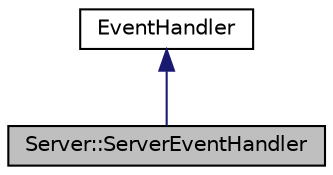 digraph "Server::ServerEventHandler"
{
 // LATEX_PDF_SIZE
  edge [fontname="Helvetica",fontsize="10",labelfontname="Helvetica",labelfontsize="10"];
  node [fontname="Helvetica",fontsize="10",shape=record];
  Node1 [label="Server::ServerEventHandler",height=0.2,width=0.4,color="black", fillcolor="grey75", style="filled", fontcolor="black",tooltip="ServerEventHandler is used for handling all new connections to the server."];
  Node2 -> Node1 [dir="back",color="midnightblue",fontsize="10",style="solid"];
  Node2 [label="EventHandler",height=0.2,width=0.4,color="black", fillcolor="white", style="filled",URL="$structEventHandler.html",tooltip=" "];
}
